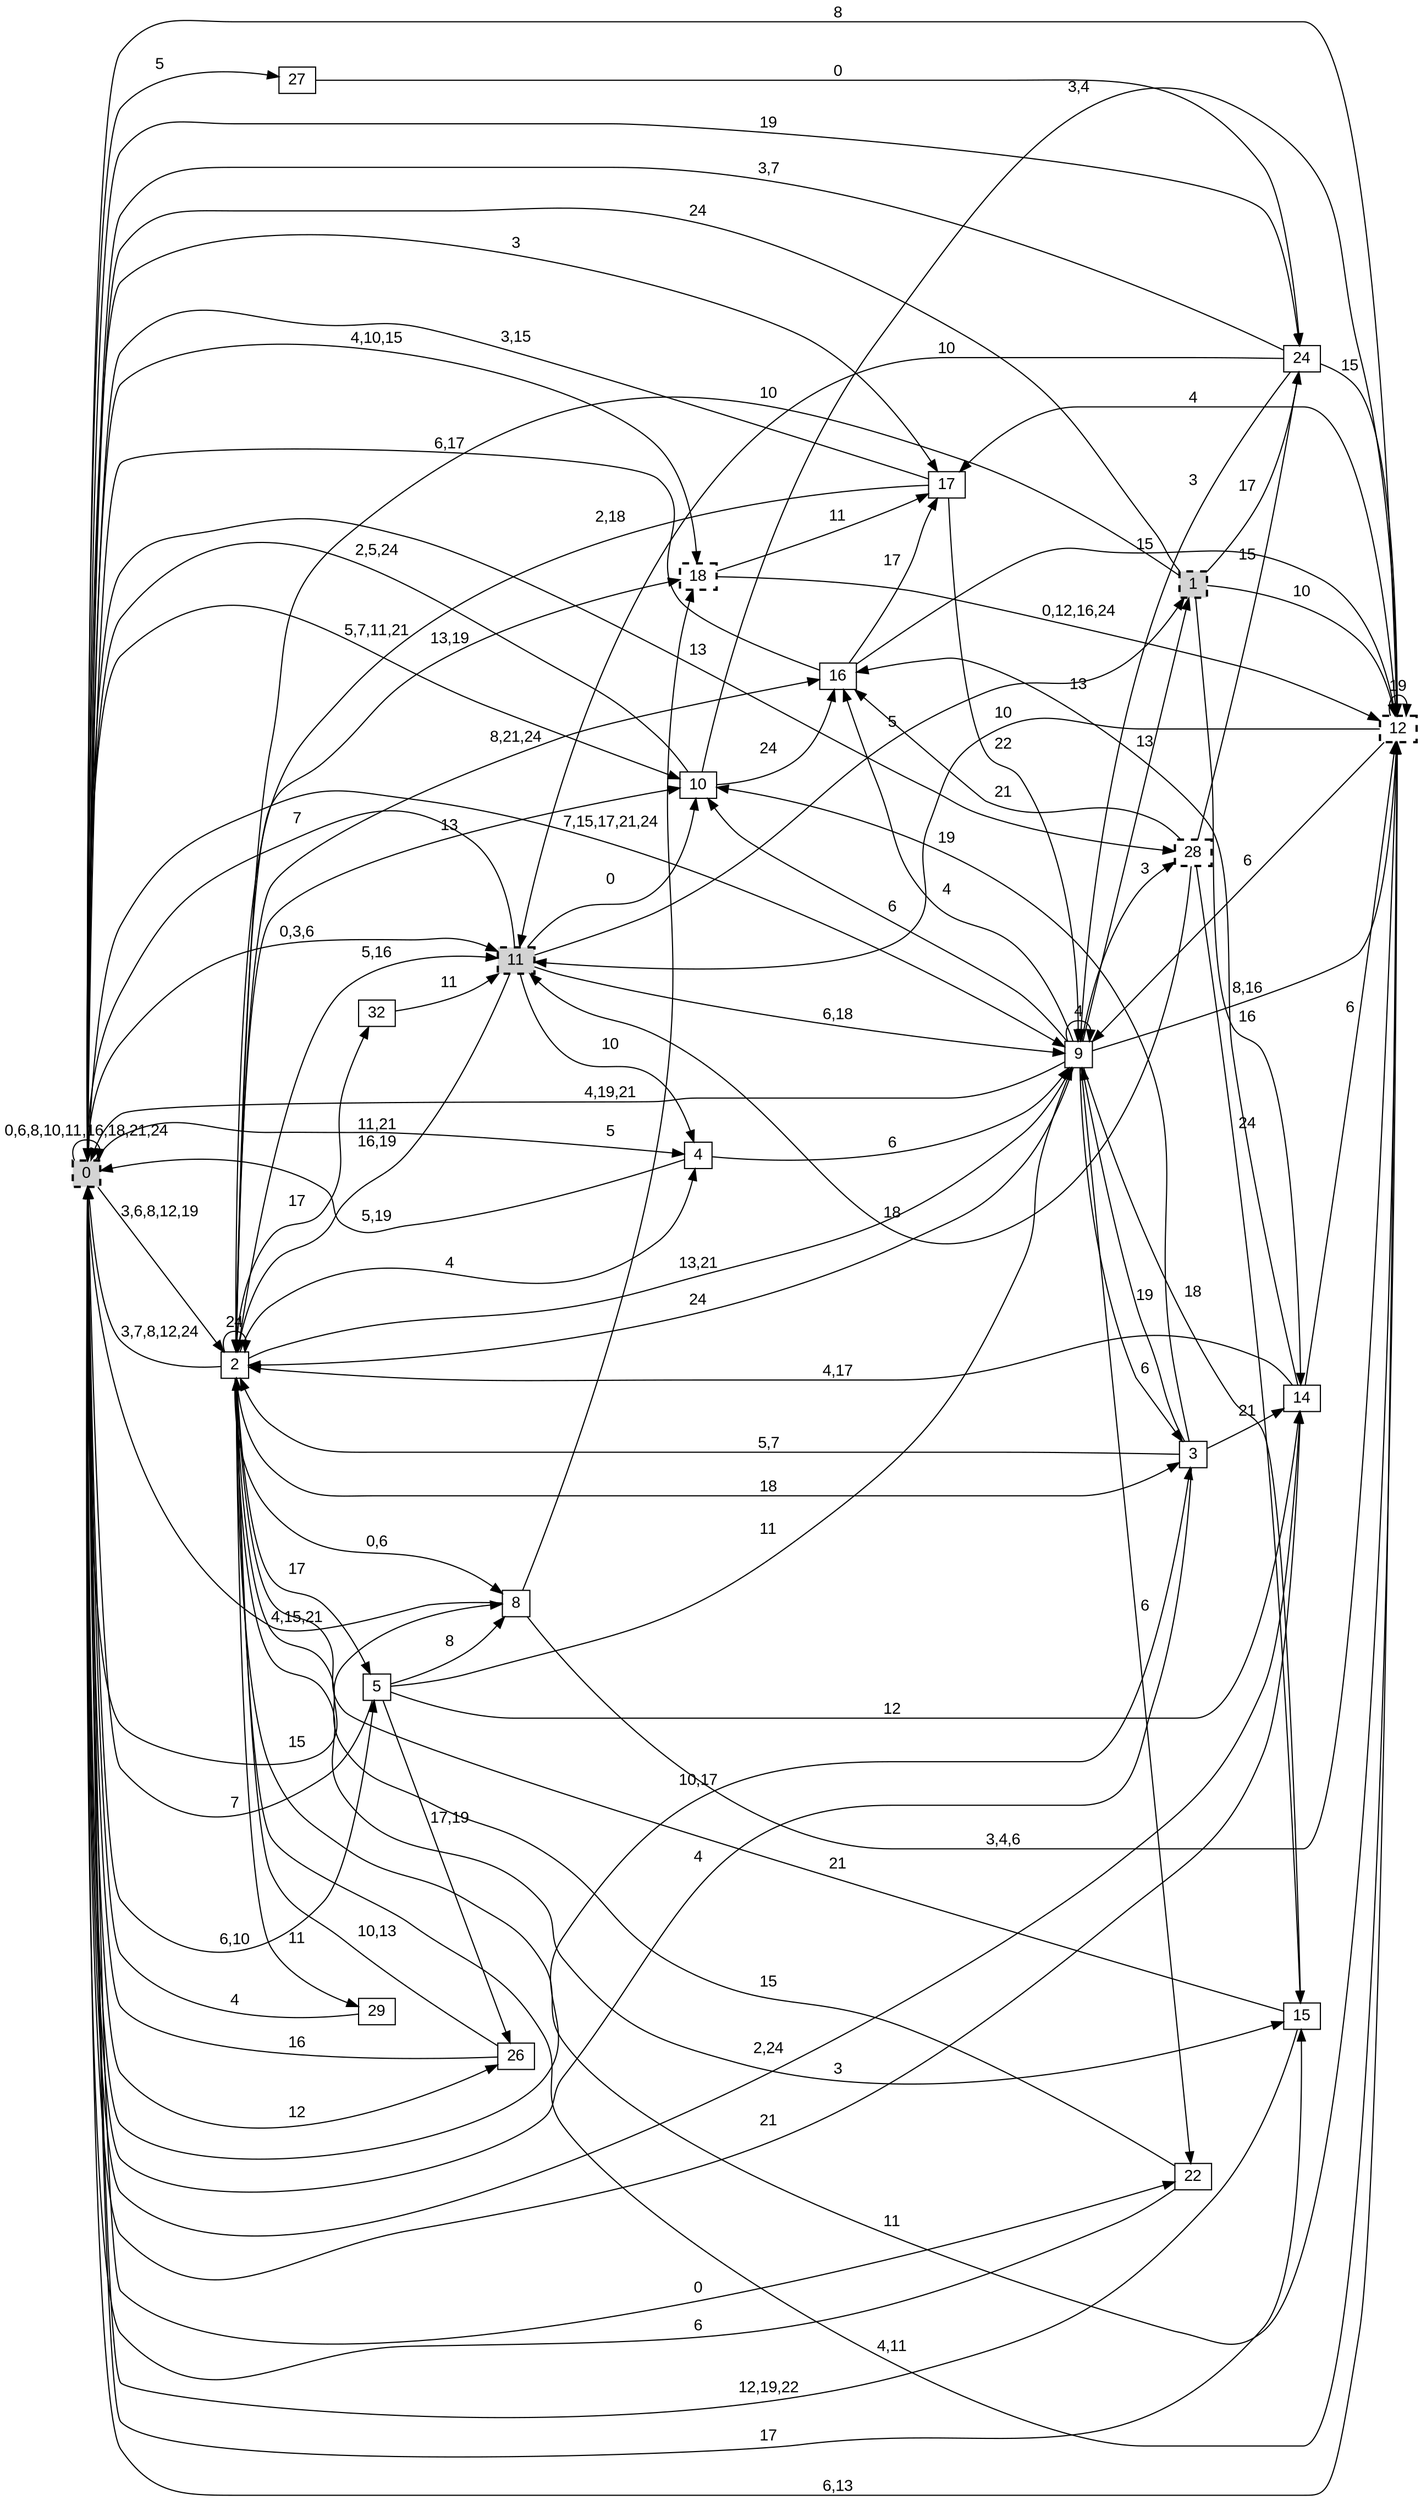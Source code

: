 digraph "NDFA" {
  rankdir=LR
  node [shape=box width=0.1 height=0.1 fontname=Arial]
  edge [fontname=Arial]
/* Estados */
 s0 [label="0" style="filled,bold,dashed"] /* I:1 F:1 D:0 */
 s1 [label="1" style="filled,bold,dashed"] /* I:1 F:1 D:0 */
 s2 [label="2" ] /* I:0 F:0 D:0 */
 s3 [label="3" ] /* I:0 F:0 D:0 */
 s4 [label="4" ] /* I:0 F:0 D:0 */
 s5 [label="5" ] /* I:0 F:0 D:0 */
 s8 [label="8" ] /* I:0 F:0 D:0 */
 s9 [label="9" ] /* I:0 F:0 D:0 */
 s10 [label="10" ] /* I:0 F:0 D:0 */
 s11 [label="11" style="filled,bold,dashed"] /* I:1 F:1 D:0 */
 s12 [label="12" style="bold,dashed"] /* I:0 F:1 D:0 */
 s14 [label="14" ] /* I:0 F:0 D:0 */
 s15 [label="15" ] /* I:0 F:0 D:0 */
 s16 [label="16" ] /* I:0 F:0 D:0 */
 s17 [label="17" ] /* I:0 F:0 D:0 */
 s18 [label="18" style="bold,dashed"] /* I:0 F:1 D:0 */
 s22 [label="22" ] /* I:0 F:0 D:0 */
 s24 [label="24" ] /* I:0 F:0 D:0 */
 s26 [label="26" ] /* I:0 F:0 D:0 */
 s27 [label="27" ] /* I:0 F:0 D:0 */
 s28 [label="28" style="bold,dashed"] /* I:0 F:1 D:0 */
 s29 [label="29" ] /* I:0 F:0 D:0 */
 s32 [label="32" ] /* I:0 F:0 D:0 */
/* Transiciones */
  s0 -> s0 [label="0,6,8,10,11,16,18,21,24"]
  s0 -> s2 [label="3,6,8,12,19"]
  s0 -> s3 [label="10,17"]
  s0 -> s4 [label="11,21"]
  s0 -> s5 [label="6,10"]
  s0 -> s8 [label="15"]
  s0 -> s9 [label="7,15,17,21,24"]
  s0 -> s10 [label="5,7,11,21"]
  s0 -> s11 [label="0,3,6"]
  s0 -> s12 [label="8"]
  s0 -> s14 [label="2,24"]
  s0 -> s15 [label="17"]
  s0 -> s17 [label="3"]
  s0 -> s18 [label="4,10,15"]
  s0 -> s22 [label="0"]
  s0 -> s24 [label="19"]
  s0 -> s26 [label="12"]
  s0 -> s27 [label="5"]
  s0 -> s28 [label="13"]
  s1 -> s0 [label="24"]
  s1 -> s2 [label="10"]
  s1 -> s12 [label="10"]
  s1 -> s14 [label="16"]
  s1 -> s24 [label="17"]
  s2 -> s0 [label="3,7,8,12,24"]
  s2 -> s2 [label="24"]
  s2 -> s3 [label="18"]
  s2 -> s4 [label="4"]
  s2 -> s5 [label="17"]
  s2 -> s8 [label="0,6"]
  s2 -> s9 [label="13,21"]
  s2 -> s10 [label="13"]
  s2 -> s11 [label="5,16"]
  s2 -> s12 [label="11"]
  s2 -> s15 [label="3"]
  s2 -> s16 [label="8,21,24"]
  s2 -> s18 [label="13,19"]
  s2 -> s29 [label="11"]
  s2 -> s32 [label="17"]
  s3 -> s0 [label="4"]
  s3 -> s2 [label="5,7"]
  s3 -> s9 [label="19"]
  s3 -> s10 [label="19"]
  s3 -> s14 [label="21"]
  s4 -> s0 [label="5,19"]
  s4 -> s9 [label="6"]
  s5 -> s0 [label="7"]
  s5 -> s8 [label="8"]
  s5 -> s9 [label="11"]
  s5 -> s14 [label="12"]
  s5 -> s26 [label="17,19"]
  s8 -> s0 [label="4,15,21"]
  s8 -> s12 [label="3,4,6"]
  s8 -> s18 [label="5"]
  s9 -> s0 [label="4,19,21"]
  s9 -> s1 [label="13"]
  s9 -> s2 [label="24"]
  s9 -> s3 [label="6"]
  s9 -> s9 [label="4"]
  s9 -> s10 [label="6"]
  s9 -> s12 [label="8,16"]
  s9 -> s15 [label="18"]
  s9 -> s16 [label="4"]
  s9 -> s22 [label="6"]
  s9 -> s28 [label="3"]
  s10 -> s0 [label="2,5,24"]
  s10 -> s12 [label="3,4"]
  s10 -> s16 [label="24"]
  s11 -> s0 [label="7"]
  s11 -> s1 [label="5"]
  s11 -> s2 [label="16,19"]
  s11 -> s4 [label="10"]
  s11 -> s9 [label="6,18"]
  s11 -> s10 [label="0"]
  s12 -> s0 [label="6,13"]
  s12 -> s2 [label="4,11"]
  s12 -> s9 [label="6"]
  s12 -> s11 [label="10"]
  s12 -> s12 [label="19"]
  s12 -> s17 [label="4"]
  s14 -> s0 [label="21"]
  s14 -> s2 [label="4,17"]
  s14 -> s12 [label="6"]
  s14 -> s16 [label="13"]
  s15 -> s0 [label="12,19,22"]
  s15 -> s2 [label="21"]
  s16 -> s0 [label="6,17"]
  s16 -> s12 [label="15"]
  s16 -> s17 [label="17"]
  s17 -> s0 [label="3,15"]
  s17 -> s2 [label="2,18"]
  s17 -> s9 [label="22"]
  s18 -> s12 [label="0,12,16,24"]
  s18 -> s17 [label="11"]
  s22 -> s0 [label="6"]
  s22 -> s2 [label="15"]
  s24 -> s0 [label="3,7"]
  s24 -> s9 [label="3"]
  s24 -> s11 [label="10"]
  s24 -> s12 [label="15"]
  s26 -> s0 [label="16"]
  s26 -> s2 [label="10,13"]
  s27 -> s24 [label="0"]
  s28 -> s11 [label="18"]
  s28 -> s15 [label="24"]
  s28 -> s16 [label="21"]
  s28 -> s24 [label="15"]
  s29 -> s0 [label="4"]
  s32 -> s11 [label="11"]
}
